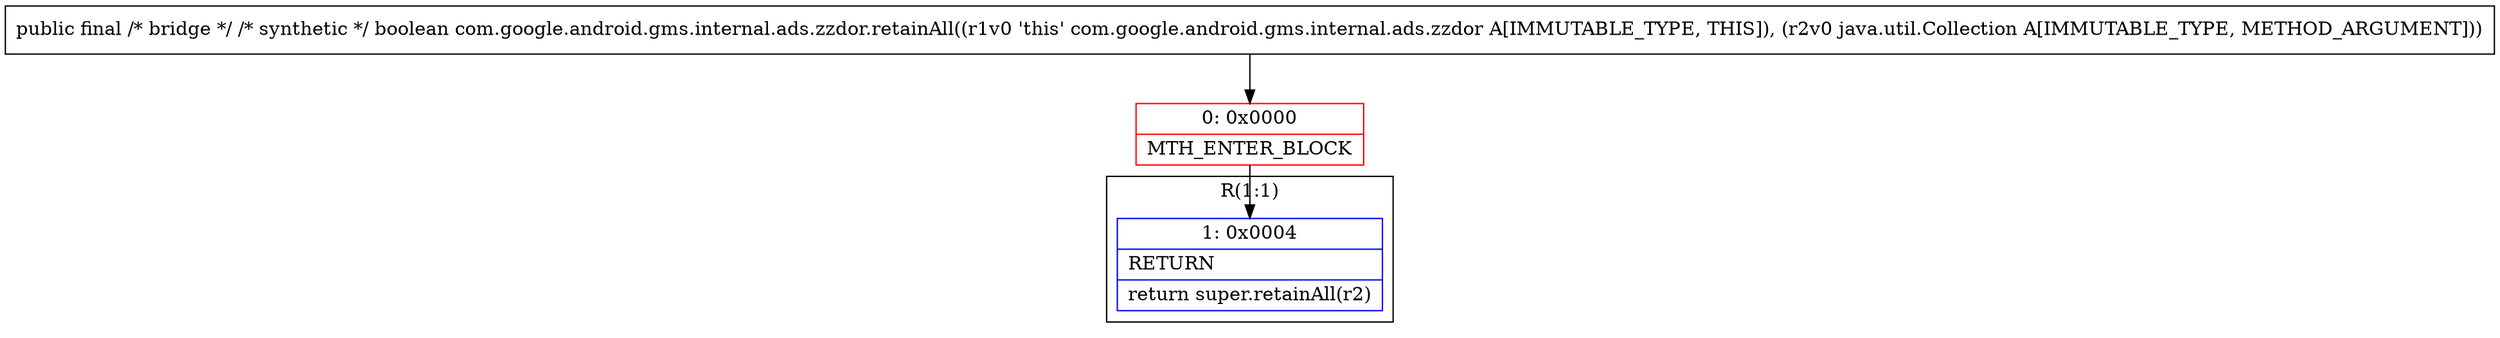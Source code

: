 digraph "CFG forcom.google.android.gms.internal.ads.zzdor.retainAll(Ljava\/util\/Collection;)Z" {
subgraph cluster_Region_2095824498 {
label = "R(1:1)";
node [shape=record,color=blue];
Node_1 [shape=record,label="{1\:\ 0x0004|RETURN\l|return super.retainAll(r2)\l}"];
}
Node_0 [shape=record,color=red,label="{0\:\ 0x0000|MTH_ENTER_BLOCK\l}"];
MethodNode[shape=record,label="{public final \/* bridge *\/ \/* synthetic *\/ boolean com.google.android.gms.internal.ads.zzdor.retainAll((r1v0 'this' com.google.android.gms.internal.ads.zzdor A[IMMUTABLE_TYPE, THIS]), (r2v0 java.util.Collection A[IMMUTABLE_TYPE, METHOD_ARGUMENT])) }"];
MethodNode -> Node_0;
Node_0 -> Node_1;
}


